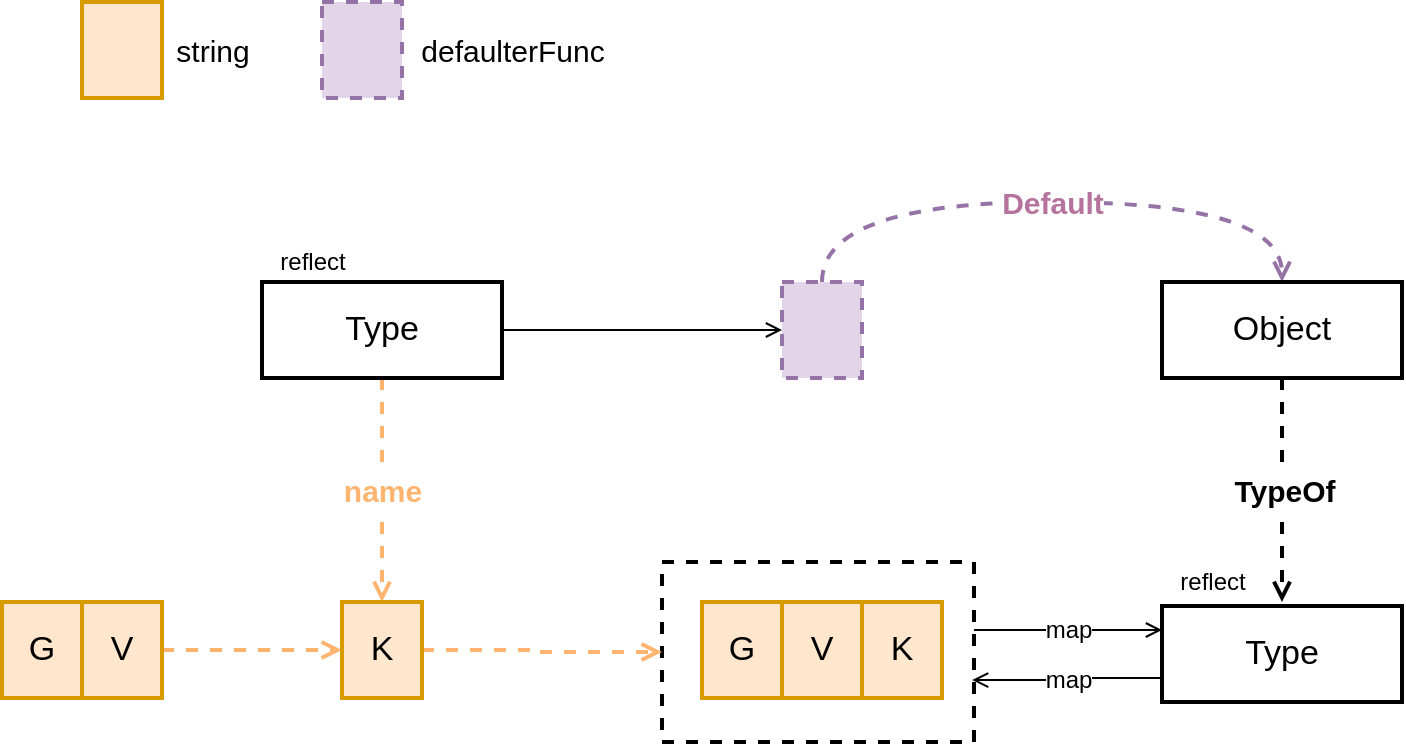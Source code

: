 <mxfile version="14.6.13" type="device" pages="2"><diagram id="C5RBs43oDa-KdzZeNtuy" name="Page-1"><mxGraphModel dx="1106" dy="1003" grid="1" gridSize="10" guides="1" tooltips="1" connect="1" arrows="1" fold="1" page="1" pageScale="1" pageWidth="827" pageHeight="1169" math="0" shadow="0"><root><mxCell id="WIyWlLk6GJQsqaUBKTNV-0"/><mxCell id="WIyWlLk6GJQsqaUBKTNV-1" parent="WIyWlLk6GJQsqaUBKTNV-0"/><mxCell id="tc0KzZTOeQMUWmBTWdqZ-28" value="map" style="edgeStyle=orthogonalEdgeStyle;rounded=0;orthogonalLoop=1;jettySize=auto;html=1;exitX=1;exitY=0.378;exitDx=0;exitDy=0;entryX=0;entryY=0.25;entryDx=0;entryDy=0;fontSize=12;endArrow=open;endFill=0;strokeWidth=1;exitPerimeter=0;" edge="1" parent="WIyWlLk6GJQsqaUBKTNV-1" source="tc0KzZTOeQMUWmBTWdqZ-7" target="tc0KzZTOeQMUWmBTWdqZ-11"><mxGeometry relative="1" as="geometry"/></mxCell><mxCell id="tc0KzZTOeQMUWmBTWdqZ-7" value="" style="rounded=0;whiteSpace=wrap;html=1;strokeWidth=2;fontSize=17;fillColor=none;dashed=1;" vertex="1" parent="WIyWlLk6GJQsqaUBKTNV-1"><mxGeometry x="394" y="850" width="156" height="90" as="geometry"/></mxCell><mxCell id="tc0KzZTOeQMUWmBTWdqZ-8" value="G" style="rounded=0;whiteSpace=wrap;html=1;strokeWidth=2;fontSize=17;fillColor=#ffe6cc;strokeColor=#d79b00;" vertex="1" parent="WIyWlLk6GJQsqaUBKTNV-1"><mxGeometry x="414" y="870" width="40" height="48" as="geometry"/></mxCell><mxCell id="tc0KzZTOeQMUWmBTWdqZ-9" value="V" style="rounded=0;whiteSpace=wrap;html=1;strokeWidth=2;fontSize=17;fillColor=#ffe6cc;strokeColor=#d79b00;" vertex="1" parent="WIyWlLk6GJQsqaUBKTNV-1"><mxGeometry x="454" y="870" width="40" height="48" as="geometry"/></mxCell><mxCell id="tc0KzZTOeQMUWmBTWdqZ-10" value="K" style="rounded=0;whiteSpace=wrap;html=1;strokeWidth=2;fontSize=17;fillColor=#ffe6cc;strokeColor=#d79b00;" vertex="1" parent="WIyWlLk6GJQsqaUBKTNV-1"><mxGeometry x="494" y="870" width="40" height="48" as="geometry"/></mxCell><mxCell id="tc0KzZTOeQMUWmBTWdqZ-29" value="map" style="edgeStyle=orthogonalEdgeStyle;rounded=0;orthogonalLoop=1;jettySize=auto;html=1;exitX=0;exitY=0.75;exitDx=0;exitDy=0;entryX=0.994;entryY=0.656;entryDx=0;entryDy=0;fontSize=12;fontColor=#000000;endArrow=open;endFill=0;strokeWidth=1;entryPerimeter=0;" edge="1" parent="WIyWlLk6GJQsqaUBKTNV-1" source="tc0KzZTOeQMUWmBTWdqZ-11" target="tc0KzZTOeQMUWmBTWdqZ-7"><mxGeometry relative="1" as="geometry"/></mxCell><mxCell id="tc0KzZTOeQMUWmBTWdqZ-11" value="Type" style="rounded=0;whiteSpace=wrap;html=1;strokeWidth=2;fontSize=17;" vertex="1" parent="WIyWlLk6GJQsqaUBKTNV-1"><mxGeometry x="644" y="872" width="120" height="48" as="geometry"/></mxCell><mxCell id="tc0KzZTOeQMUWmBTWdqZ-13" value="reflect" style="text;html=1;align=center;verticalAlign=middle;resizable=0;points=[];autosize=1;strokeColor=none;" vertex="1" parent="WIyWlLk6GJQsqaUBKTNV-1"><mxGeometry x="644" y="850" width="50" height="20" as="geometry"/></mxCell><mxCell id="tc0KzZTOeQMUWmBTWdqZ-14" value="G" style="rounded=0;whiteSpace=wrap;html=1;strokeWidth=2;fontSize=17;fillColor=#ffe6cc;strokeColor=#d79b00;" vertex="1" parent="WIyWlLk6GJQsqaUBKTNV-1"><mxGeometry x="64" y="870" width="40" height="48" as="geometry"/></mxCell><mxCell id="tc0KzZTOeQMUWmBTWdqZ-26" style="edgeStyle=orthogonalEdgeStyle;rounded=0;orthogonalLoop=1;jettySize=auto;html=1;exitX=1;exitY=0.5;exitDx=0;exitDy=0;entryX=0;entryY=0.5;entryDx=0;entryDy=0;dashed=1;fontSize=15;fontColor=#FFB570;endArrow=open;endFill=0;strokeColor=#FFB570;strokeWidth=2;" edge="1" parent="WIyWlLk6GJQsqaUBKTNV-1" source="tc0KzZTOeQMUWmBTWdqZ-15" target="tc0KzZTOeQMUWmBTWdqZ-24"><mxGeometry relative="1" as="geometry"/></mxCell><mxCell id="tc0KzZTOeQMUWmBTWdqZ-15" value="V" style="rounded=0;whiteSpace=wrap;html=1;strokeWidth=2;fontSize=17;fillColor=#ffe6cc;strokeColor=#d79b00;" vertex="1" parent="WIyWlLk6GJQsqaUBKTNV-1"><mxGeometry x="104" y="870" width="40" height="48" as="geometry"/></mxCell><mxCell id="tc0KzZTOeQMUWmBTWdqZ-23" style="edgeStyle=orthogonalEdgeStyle;rounded=0;orthogonalLoop=1;jettySize=auto;html=1;exitX=1;exitY=0.5;exitDx=0;exitDy=0;entryX=0;entryY=0.5;entryDx=0;entryDy=0;endArrow=open;endFill=0;" edge="1" parent="WIyWlLk6GJQsqaUBKTNV-1" source="tc0KzZTOeQMUWmBTWdqZ-20" target="tc0KzZTOeQMUWmBTWdqZ-22"><mxGeometry relative="1" as="geometry"/></mxCell><mxCell id="tc0KzZTOeQMUWmBTWdqZ-25" value="name" style="edgeStyle=orthogonalEdgeStyle;rounded=0;orthogonalLoop=1;jettySize=auto;html=1;exitX=0.5;exitY=1;exitDx=0;exitDy=0;entryX=0.5;entryY=0;entryDx=0;entryDy=0;endArrow=open;endFill=0;strokeWidth=2;dashed=1;fillColor=#ffe6cc;strokeColor=#FFB570;fontColor=#FFB570;fontSize=15;fontStyle=1" edge="1" parent="WIyWlLk6GJQsqaUBKTNV-1" source="tc0KzZTOeQMUWmBTWdqZ-20" target="tc0KzZTOeQMUWmBTWdqZ-24"><mxGeometry relative="1" as="geometry"/></mxCell><mxCell id="tc0KzZTOeQMUWmBTWdqZ-20" value="Type" style="rounded=0;whiteSpace=wrap;html=1;strokeWidth=2;fontSize=17;" vertex="1" parent="WIyWlLk6GJQsqaUBKTNV-1"><mxGeometry x="194" y="710" width="120" height="48" as="geometry"/></mxCell><mxCell id="tc0KzZTOeQMUWmBTWdqZ-21" value="reflect" style="text;html=1;align=center;verticalAlign=middle;resizable=0;points=[];autosize=1;strokeColor=none;" vertex="1" parent="WIyWlLk6GJQsqaUBKTNV-1"><mxGeometry x="194" y="690" width="50" height="20" as="geometry"/></mxCell><mxCell id="tc0KzZTOeQMUWmBTWdqZ-32" value="Default" style="edgeStyle=orthogonalEdgeStyle;rounded=0;orthogonalLoop=1;jettySize=auto;html=1;exitX=0.5;exitY=0;exitDx=0;exitDy=0;entryX=0.5;entryY=0;entryDx=0;entryDy=0;dashed=1;fontSize=15;endArrow=open;endFill=0;strokeColor=#9673a6;strokeWidth=2;fillColor=#e1d5e7;curved=1;fontStyle=1;fontColor=#B5739D;" edge="1" parent="WIyWlLk6GJQsqaUBKTNV-1" source="tc0KzZTOeQMUWmBTWdqZ-22" target="tc0KzZTOeQMUWmBTWdqZ-30"><mxGeometry relative="1" as="geometry"><Array as="points"><mxPoint x="474" y="670"/><mxPoint x="704" y="670"/></Array></mxGeometry></mxCell><mxCell id="tc0KzZTOeQMUWmBTWdqZ-22" value="" style="rounded=0;whiteSpace=wrap;html=1;strokeWidth=2;fontSize=17;fillColor=#e1d5e7;strokeColor=#9673a6;dashed=1;" vertex="1" parent="WIyWlLk6GJQsqaUBKTNV-1"><mxGeometry x="454" y="710" width="40" height="48" as="geometry"/></mxCell><mxCell id="tc0KzZTOeQMUWmBTWdqZ-27" style="edgeStyle=orthogonalEdgeStyle;rounded=0;orthogonalLoop=1;jettySize=auto;html=1;exitX=1;exitY=0.5;exitDx=0;exitDy=0;entryX=0;entryY=0.5;entryDx=0;entryDy=0;dashed=1;fontSize=15;fontColor=#FFB570;endArrow=open;endFill=0;strokeColor=#FFB570;strokeWidth=2;" edge="1" parent="WIyWlLk6GJQsqaUBKTNV-1" source="tc0KzZTOeQMUWmBTWdqZ-24" target="tc0KzZTOeQMUWmBTWdqZ-7"><mxGeometry relative="1" as="geometry"/></mxCell><mxCell id="tc0KzZTOeQMUWmBTWdqZ-24" value="K" style="rounded=0;whiteSpace=wrap;html=1;strokeWidth=2;fontSize=17;fillColor=#ffe6cc;strokeColor=#d79b00;" vertex="1" parent="WIyWlLk6GJQsqaUBKTNV-1"><mxGeometry x="234" y="870" width="40" height="48" as="geometry"/></mxCell><mxCell id="tc0KzZTOeQMUWmBTWdqZ-31" value="TypeOf" style="edgeStyle=orthogonalEdgeStyle;rounded=0;orthogonalLoop=1;jettySize=auto;html=1;exitX=0.5;exitY=1;exitDx=0;exitDy=0;fontSize=15;fontColor=#000000;endArrow=open;endFill=0;strokeWidth=2;dashed=1;fontStyle=1" edge="1" parent="WIyWlLk6GJQsqaUBKTNV-1" source="tc0KzZTOeQMUWmBTWdqZ-30"><mxGeometry relative="1" as="geometry"><mxPoint x="704" y="870" as="targetPoint"/></mxGeometry></mxCell><mxCell id="tc0KzZTOeQMUWmBTWdqZ-30" value="Object" style="rounded=0;whiteSpace=wrap;html=1;strokeWidth=2;fontSize=17;" vertex="1" parent="WIyWlLk6GJQsqaUBKTNV-1"><mxGeometry x="644" y="710" width="120" height="48" as="geometry"/></mxCell><mxCell id="tc0KzZTOeQMUWmBTWdqZ-33" value="" style="rounded=0;whiteSpace=wrap;html=1;strokeWidth=2;fontSize=17;fillColor=#ffe6cc;strokeColor=#d79b00;" vertex="1" parent="WIyWlLk6GJQsqaUBKTNV-1"><mxGeometry x="104" y="570" width="40" height="48" as="geometry"/></mxCell><mxCell id="tc0KzZTOeQMUWmBTWdqZ-34" value="string" style="text;html=1;align=center;verticalAlign=middle;resizable=0;points=[];autosize=1;fontSize=15;" vertex="1" parent="WIyWlLk6GJQsqaUBKTNV-1"><mxGeometry x="144" y="584" width="50" height="20" as="geometry"/></mxCell><mxCell id="tc0KzZTOeQMUWmBTWdqZ-35" value="" style="rounded=0;whiteSpace=wrap;html=1;strokeWidth=2;fontSize=17;fillColor=#e1d5e7;strokeColor=#9673a6;dashed=1;" vertex="1" parent="WIyWlLk6GJQsqaUBKTNV-1"><mxGeometry x="224" y="570" width="40" height="48" as="geometry"/></mxCell><mxCell id="tc0KzZTOeQMUWmBTWdqZ-36" value="defaulterFunc" style="text;html=1;align=center;verticalAlign=middle;resizable=0;points=[];autosize=1;fontSize=15;" vertex="1" parent="WIyWlLk6GJQsqaUBKTNV-1"><mxGeometry x="264" y="584" width="110" height="20" as="geometry"/></mxCell></root></mxGraphModel></diagram><diagram id="yARE1Dat09T6BCq_8tyt" name="Page-2"><mxGraphModel dx="1106" dy="1003" grid="1" gridSize="10" guides="1" tooltips="1" connect="1" arrows="1" fold="1" page="1" pageScale="1" pageWidth="850" pageHeight="1100" math="0" shadow="0"><root><mxCell id="zvDYQoDyx9R45FjOJOoz-0"/><mxCell id="zvDYQoDyx9R45FjOJOoz-1" parent="zvDYQoDyx9R45FjOJOoz-0"/><mxCell id="zvDYQoDyx9R45FjOJOoz-14" value="AddToSchema" style="edgeStyle=orthogonalEdgeStyle;curved=1;rounded=0;orthogonalLoop=1;jettySize=auto;html=1;exitX=1;exitY=0.5;exitDx=0;exitDy=0;entryX=1;entryY=0.5;entryDx=0;entryDy=0;dashed=1;fontSize=15;endArrow=open;endFill=0;strokeColor=#FFB570;strokeWidth=2;fontStyle=1;fontColor=#FFB570;" edge="1" parent="zvDYQoDyx9R45FjOJOoz-1" source="zvDYQoDyx9R45FjOJOoz-7" target="zvDYQoDyx9R45FjOJOoz-13"><mxGeometry relative="1" as="geometry"/></mxCell><mxCell id="zvDYQoDyx9R45FjOJOoz-7" value="" style="rounded=0;whiteSpace=wrap;html=1;strokeWidth=2;fontSize=17;fontColor=#B5739D;fillColor=none;dashed=1;" vertex="1" parent="zvDYQoDyx9R45FjOJOoz-1"><mxGeometry x="290" y="450" width="160" height="90" as="geometry"/></mxCell><mxCell id="zvDYQoDyx9R45FjOJOoz-2" value="" style="rounded=0;whiteSpace=wrap;html=1;strokeWidth=2;fontSize=17;fillColor=#e1d5e7;strokeColor=#9673a6;dashed=1;" vertex="1" parent="zvDYQoDyx9R45FjOJOoz-1"><mxGeometry x="130" y="320" width="40" height="48" as="geometry"/></mxCell><mxCell id="zvDYQoDyx9R45FjOJOoz-3" value="func(*Schema)" style="text;html=1;align=center;verticalAlign=middle;resizable=0;points=[];autosize=1;fontSize=15;fontStyle=1" vertex="1" parent="zvDYQoDyx9R45FjOJOoz-1"><mxGeometry x="170" y="334" width="120" height="20" as="geometry"/></mxCell><mxCell id="zvDYQoDyx9R45FjOJOoz-4" value="" style="rounded=0;whiteSpace=wrap;html=1;strokeWidth=2;fontSize=17;fillColor=#e1d5e7;strokeColor=#9673a6;dashed=1;" vertex="1" parent="zvDYQoDyx9R45FjOJOoz-1"><mxGeometry x="310" y="470" width="40" height="48" as="geometry"/></mxCell><mxCell id="zvDYQoDyx9R45FjOJOoz-5" value="" style="rounded=0;whiteSpace=wrap;html=1;strokeWidth=2;fontSize=17;fillColor=#e1d5e7;strokeColor=#9673a6;dashed=1;" vertex="1" parent="zvDYQoDyx9R45FjOJOoz-1"><mxGeometry x="350" y="470" width="40" height="48" as="geometry"/></mxCell><mxCell id="zvDYQoDyx9R45FjOJOoz-16" value="call" style="edgeStyle=orthogonalEdgeStyle;curved=1;rounded=0;orthogonalLoop=1;jettySize=auto;html=1;entryX=0.5;entryY=0;entryDx=0;entryDy=0;dashed=1;fontSize=15;endArrow=open;endFill=0;strokeColor=#FFB570;strokeWidth=2;fontColor=#FFB570;fontStyle=1" edge="1" parent="zvDYQoDyx9R45FjOJOoz-1" target="zvDYQoDyx9R45FjOJOoz-13"><mxGeometry relative="1" as="geometry"><mxPoint x="370" y="574" as="sourcePoint"/></mxGeometry></mxCell><mxCell id="zvDYQoDyx9R45FjOJOoz-6" value="" style="rounded=0;whiteSpace=wrap;html=1;strokeWidth=2;fontSize=17;fillColor=#e1d5e7;strokeColor=#9673a6;dashed=1;" vertex="1" parent="zvDYQoDyx9R45FjOJOoz-1"><mxGeometry x="390" y="470" width="40" height="48" as="geometry"/></mxCell><mxCell id="zvDYQoDyx9R45FjOJOoz-9" value="" style="rounded=0;whiteSpace=wrap;html=1;strokeWidth=2;fontSize=17;fillColor=#ffe6cc;strokeColor=#d79b00;" vertex="1" parent="zvDYQoDyx9R45FjOJOoz-1"><mxGeometry x="350" y="320" width="40" height="48" as="geometry"/></mxCell><mxCell id="zvDYQoDyx9R45FjOJOoz-10" value="schema" style="text;html=1;align=center;verticalAlign=middle;resizable=0;points=[];autosize=1;fontSize=15;" vertex="1" parent="zvDYQoDyx9R45FjOJOoz-1"><mxGeometry x="390" y="334" width="70" height="20" as="geometry"/></mxCell><mxCell id="zvDYQoDyx9R45FjOJOoz-12" value="Register" style="edgeStyle=orthogonalEdgeStyle;curved=1;rounded=0;orthogonalLoop=1;jettySize=auto;html=1;exitX=0.5;exitY=0;exitDx=0;exitDy=0;dashed=1;fontSize=15;fontColor=#B5739D;endArrow=open;endFill=0;strokeWidth=2;entryX=0.5;entryY=0;entryDx=0;entryDy=0;fillColor=#e1d5e7;strokeColor=#9673a6;fontStyle=1" edge="1" parent="zvDYQoDyx9R45FjOJOoz-1" source="zvDYQoDyx9R45FjOJOoz-11" target="zvDYQoDyx9R45FjOJOoz-7"><mxGeometry x="0.062" relative="1" as="geometry"><Array as="points"><mxPoint x="150" y="410"/><mxPoint x="370" y="410"/></Array><mxPoint as="offset"/></mxGeometry></mxCell><mxCell id="zvDYQoDyx9R45FjOJOoz-15" value="append" style="edgeStyle=orthogonalEdgeStyle;curved=1;rounded=0;orthogonalLoop=1;jettySize=auto;html=1;exitX=1;exitY=0.5;exitDx=0;exitDy=0;entryX=0;entryY=0.5;entryDx=0;entryDy=0;dashed=1;fontSize=15;fontColor=#B5739D;endArrow=open;endFill=0;strokeColor=#9673a6;strokeWidth=2;fillColor=#e1d5e7;fontStyle=1" edge="1" parent="zvDYQoDyx9R45FjOJOoz-1" source="zvDYQoDyx9R45FjOJOoz-11" target="zvDYQoDyx9R45FjOJOoz-4"><mxGeometry relative="1" as="geometry"/></mxCell><mxCell id="zvDYQoDyx9R45FjOJOoz-11" value="" style="rounded=0;whiteSpace=wrap;html=1;strokeWidth=2;fontSize=17;fillColor=#e1d5e7;strokeColor=#9673a6;dashed=1;" vertex="1" parent="zvDYQoDyx9R45FjOJOoz-1"><mxGeometry x="130" y="470" width="40" height="48" as="geometry"/></mxCell><mxCell id="zvDYQoDyx9R45FjOJOoz-13" value="" style="rounded=0;whiteSpace=wrap;html=1;strokeWidth=2;fontSize=17;fillColor=#ffe6cc;strokeColor=#d79b00;" vertex="1" parent="zvDYQoDyx9R45FjOJOoz-1"><mxGeometry x="350" y="630" width="40" height="48" as="geometry"/></mxCell><mxCell id="zvDYQoDyx9R45FjOJOoz-17" value="iterator" style="endArrow=open;html=1;dashed=1;fontSize=15;fontColor=#FFB570;strokeColor=#FFB570;strokeWidth=2;endFill=0;fontStyle=1" edge="1" parent="zvDYQoDyx9R45FjOJOoz-1"><mxGeometry width="50" height="50" relative="1" as="geometry"><mxPoint x="300" y="560" as="sourcePoint"/><mxPoint x="440" y="560" as="targetPoint"/></mxGeometry></mxCell></root></mxGraphModel></diagram></mxfile>